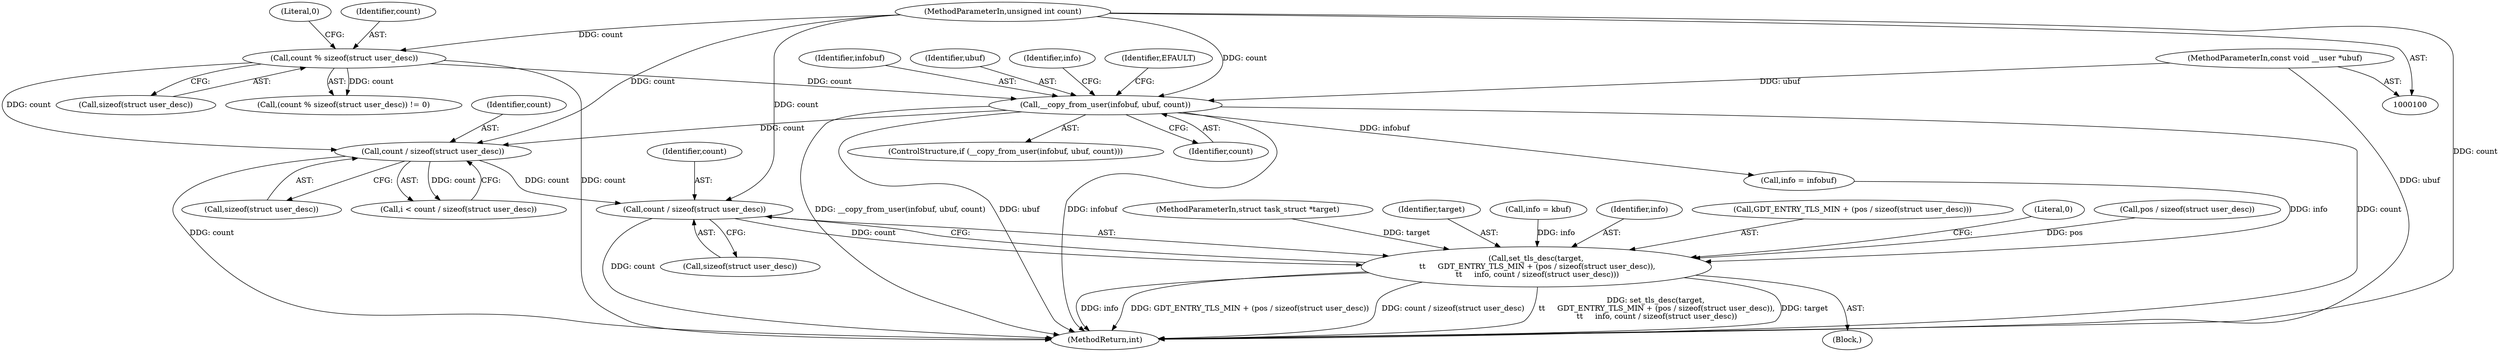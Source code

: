 digraph "0_linux_41bdc78544b8a93a9c6814b8bbbfef966272abbe_0@API" {
"1000183" [label="(Call,count / sizeof(struct user_desc))"];
"1000159" [label="(Call,count / sizeof(struct user_desc))"];
"1000142" [label="(Call,__copy_from_user(infobuf, ubuf, count))"];
"1000106" [label="(MethodParameterIn,const void __user *ubuf)"];
"1000127" [label="(Call,count % sizeof(struct user_desc))"];
"1000104" [label="(MethodParameterIn,unsigned int count)"];
"1000174" [label="(Call,set_tls_desc(target,\n \t\t     GDT_ENTRY_TLS_MIN + (pos / sizeof(struct user_desc)),\n \t\t     info, count / sizeof(struct user_desc)))"];
"1000161" [label="(Call,sizeof(struct user_desc))"];
"1000159" [label="(Call,count / sizeof(struct user_desc))"];
"1000160" [label="(Identifier,count)"];
"1000104" [label="(MethodParameterIn,unsigned int count)"];
"1000183" [label="(Call,count / sizeof(struct user_desc))"];
"1000141" [label="(ControlStructure,if (__copy_from_user(infobuf, ubuf, count)))"];
"1000137" [label="(Call,info = kbuf)"];
"1000182" [label="(Identifier,info)"];
"1000157" [label="(Call,i < count / sizeof(struct user_desc))"];
"1000176" [label="(Call,GDT_ENTRY_TLS_MIN + (pos / sizeof(struct user_desc)))"];
"1000127" [label="(Call,count % sizeof(struct user_desc))"];
"1000150" [label="(Call,info = infobuf)"];
"1000144" [label="(Identifier,ubuf)"];
"1000145" [label="(Identifier,count)"];
"1000189" [label="(MethodReturn,int)"];
"1000106" [label="(MethodParameterIn,const void __user *ubuf)"];
"1000151" [label="(Identifier,info)"];
"1000129" [label="(Call,sizeof(struct user_desc))"];
"1000188" [label="(Literal,0)"];
"1000126" [label="(Call,(count % sizeof(struct user_desc)) != 0)"];
"1000148" [label="(Identifier,EFAULT)"];
"1000184" [label="(Identifier,count)"];
"1000178" [label="(Call,pos / sizeof(struct user_desc))"];
"1000142" [label="(Call,__copy_from_user(infobuf, ubuf, count))"];
"1000185" [label="(Call,sizeof(struct user_desc))"];
"1000131" [label="(Literal,0)"];
"1000143" [label="(Identifier,infobuf)"];
"1000128" [label="(Identifier,count)"];
"1000101" [label="(MethodParameterIn,struct task_struct *target)"];
"1000175" [label="(Identifier,target)"];
"1000107" [label="(Block,)"];
"1000174" [label="(Call,set_tls_desc(target,\n \t\t     GDT_ENTRY_TLS_MIN + (pos / sizeof(struct user_desc)),\n \t\t     info, count / sizeof(struct user_desc)))"];
"1000183" -> "1000174"  [label="AST: "];
"1000183" -> "1000185"  [label="CFG: "];
"1000184" -> "1000183"  [label="AST: "];
"1000185" -> "1000183"  [label="AST: "];
"1000174" -> "1000183"  [label="CFG: "];
"1000183" -> "1000189"  [label="DDG: count"];
"1000183" -> "1000174"  [label="DDG: count"];
"1000159" -> "1000183"  [label="DDG: count"];
"1000104" -> "1000183"  [label="DDG: count"];
"1000159" -> "1000157"  [label="AST: "];
"1000159" -> "1000161"  [label="CFG: "];
"1000160" -> "1000159"  [label="AST: "];
"1000161" -> "1000159"  [label="AST: "];
"1000157" -> "1000159"  [label="CFG: "];
"1000159" -> "1000189"  [label="DDG: count"];
"1000159" -> "1000157"  [label="DDG: count"];
"1000142" -> "1000159"  [label="DDG: count"];
"1000127" -> "1000159"  [label="DDG: count"];
"1000104" -> "1000159"  [label="DDG: count"];
"1000142" -> "1000141"  [label="AST: "];
"1000142" -> "1000145"  [label="CFG: "];
"1000143" -> "1000142"  [label="AST: "];
"1000144" -> "1000142"  [label="AST: "];
"1000145" -> "1000142"  [label="AST: "];
"1000148" -> "1000142"  [label="CFG: "];
"1000151" -> "1000142"  [label="CFG: "];
"1000142" -> "1000189"  [label="DDG: __copy_from_user(infobuf, ubuf, count)"];
"1000142" -> "1000189"  [label="DDG: ubuf"];
"1000142" -> "1000189"  [label="DDG: infobuf"];
"1000142" -> "1000189"  [label="DDG: count"];
"1000106" -> "1000142"  [label="DDG: ubuf"];
"1000127" -> "1000142"  [label="DDG: count"];
"1000104" -> "1000142"  [label="DDG: count"];
"1000142" -> "1000150"  [label="DDG: infobuf"];
"1000106" -> "1000100"  [label="AST: "];
"1000106" -> "1000189"  [label="DDG: ubuf"];
"1000127" -> "1000126"  [label="AST: "];
"1000127" -> "1000129"  [label="CFG: "];
"1000128" -> "1000127"  [label="AST: "];
"1000129" -> "1000127"  [label="AST: "];
"1000131" -> "1000127"  [label="CFG: "];
"1000127" -> "1000189"  [label="DDG: count"];
"1000127" -> "1000126"  [label="DDG: count"];
"1000104" -> "1000127"  [label="DDG: count"];
"1000104" -> "1000100"  [label="AST: "];
"1000104" -> "1000189"  [label="DDG: count"];
"1000174" -> "1000107"  [label="AST: "];
"1000175" -> "1000174"  [label="AST: "];
"1000176" -> "1000174"  [label="AST: "];
"1000182" -> "1000174"  [label="AST: "];
"1000188" -> "1000174"  [label="CFG: "];
"1000174" -> "1000189"  [label="DDG: info"];
"1000174" -> "1000189"  [label="DDG: GDT_ENTRY_TLS_MIN + (pos / sizeof(struct user_desc))"];
"1000174" -> "1000189"  [label="DDG: count / sizeof(struct user_desc)"];
"1000174" -> "1000189"  [label="DDG: set_tls_desc(target,\n \t\t     GDT_ENTRY_TLS_MIN + (pos / sizeof(struct user_desc)),\n \t\t     info, count / sizeof(struct user_desc))"];
"1000174" -> "1000189"  [label="DDG: target"];
"1000101" -> "1000174"  [label="DDG: target"];
"1000178" -> "1000174"  [label="DDG: pos"];
"1000150" -> "1000174"  [label="DDG: info"];
"1000137" -> "1000174"  [label="DDG: info"];
}
